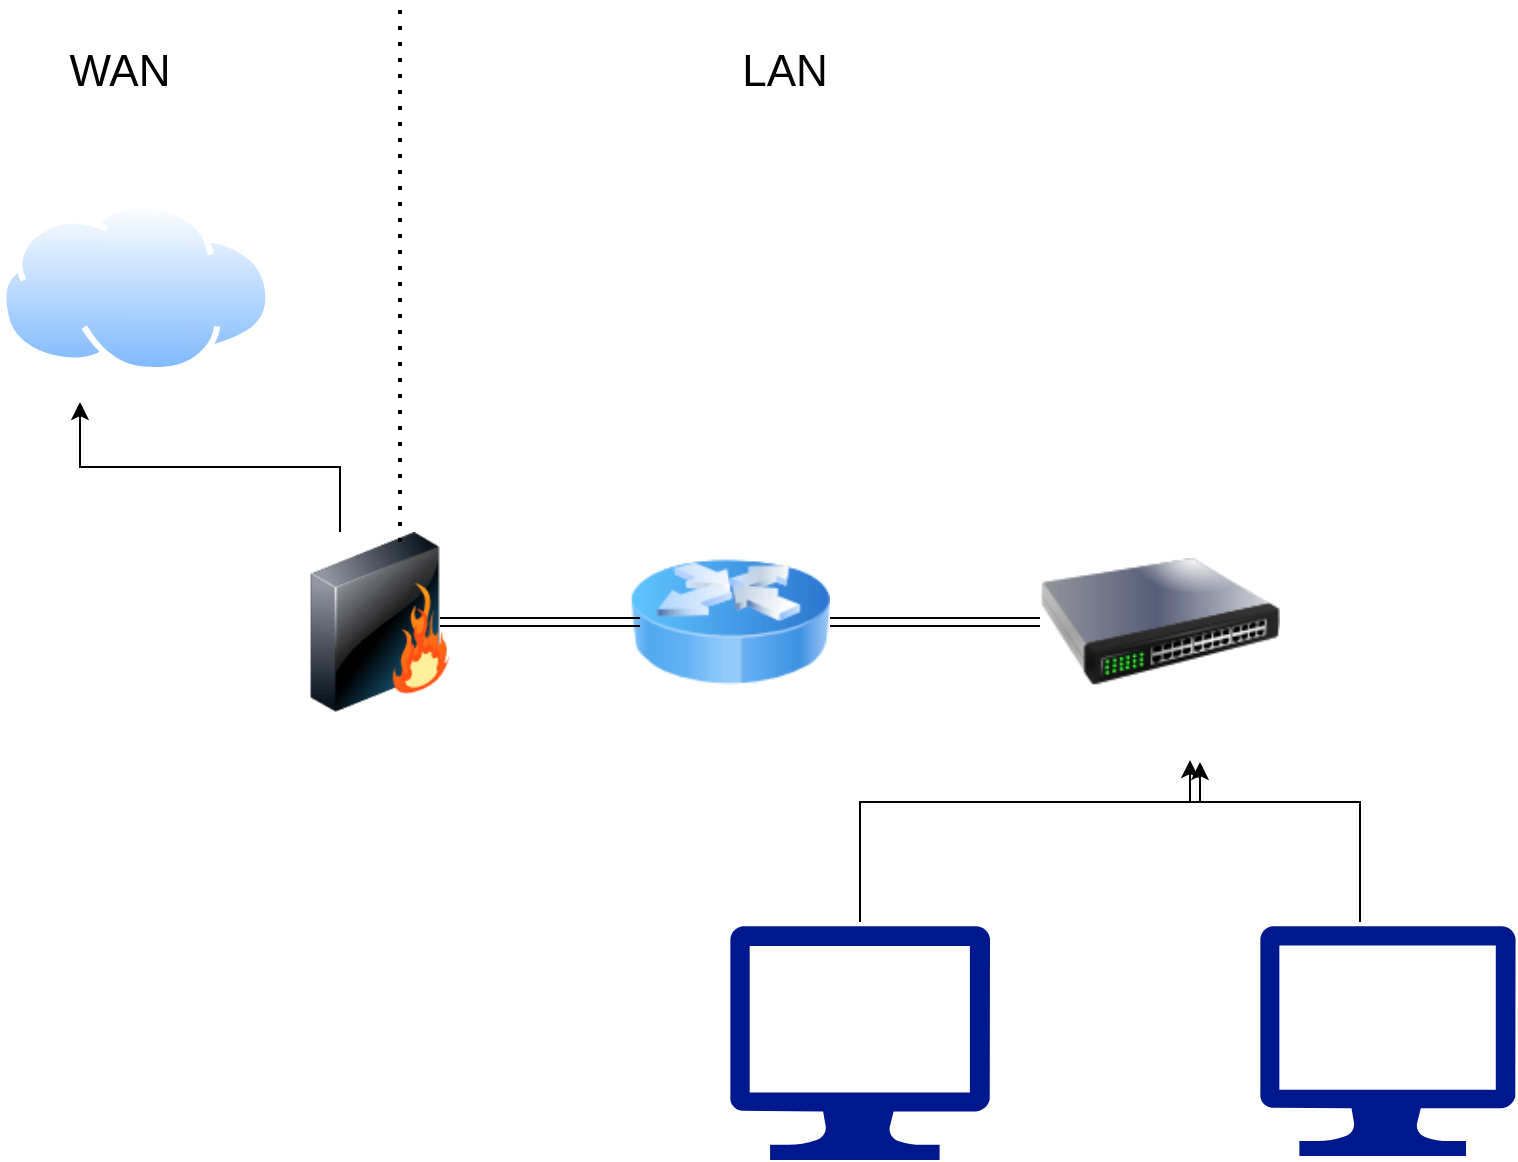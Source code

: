 <mxfile version="17.4.0" type="google"><diagram id="Lkn3ZDAa0o6OHGU6LBqj" name="Page-1"><mxGraphModel grid="1" page="1" gridSize="10" guides="1" tooltips="1" connect="1" arrows="1" fold="1" pageScale="1" pageWidth="850" pageHeight="1100" math="0" shadow="0"><root><mxCell id="0"/><mxCell id="1" parent="0"/><mxCell id="vHPIQY-nhI7V_r_mCjis-1" value="" style="sketch=0;aspect=fixed;pointerEvents=1;shadow=0;dashed=0;html=1;strokeColor=none;labelPosition=center;verticalLabelPosition=bottom;verticalAlign=top;align=center;fillColor=#00188D;shape=mxgraph.azure.computer" vertex="1" parent="1"><mxGeometry x="690" y="602" width="127.78" height="115" as="geometry"/></mxCell><mxCell id="vHPIQY-nhI7V_r_mCjis-2" value="" style="sketch=0;aspect=fixed;pointerEvents=1;shadow=0;dashed=0;html=1;strokeColor=none;labelPosition=center;verticalLabelPosition=bottom;verticalAlign=top;align=center;fillColor=#00188D;shape=mxgraph.azure.computer" vertex="1" parent="1"><mxGeometry x="425" y="602" width="130" height="117" as="geometry"/></mxCell><mxCell id="vHPIQY-nhI7V_r_mCjis-3" value="" style="image;html=1;image=img/lib/clip_art/networking/Switch_128x128.png" vertex="1" parent="1"><mxGeometry x="580" y="380" width="120" height="140" as="geometry"/></mxCell><mxCell id="vHPIQY-nhI7V_r_mCjis-4" value="" style="image;html=1;image=img/lib/clip_art/networking/Router_Icon_128x128.png" vertex="1" parent="1"><mxGeometry x="375" y="405" width="100" height="90" as="geometry"/></mxCell><mxCell id="vHPIQY-nhI7V_r_mCjis-5" value="" style="image;html=1;image=img/lib/clip_art/networking/Firewall_128x128.png" vertex="1" parent="1"><mxGeometry x="210" y="405" width="80" height="90" as="geometry"/></mxCell><mxCell id="vHPIQY-nhI7V_r_mCjis-6" value="" style="aspect=fixed;perimeter=ellipsePerimeter;html=1;align=center;shadow=0;dashed=0;spacingTop=3;image;image=img/lib/active_directory/internet_cloud.svg;" vertex="1" parent="1"><mxGeometry x="60" y="240" width="135.87" height="85.6" as="geometry"/></mxCell><mxCell id="vHPIQY-nhI7V_r_mCjis-7" value="" style="edgeStyle=elbowEdgeStyle;elbow=vertical;endArrow=classic;html=1;rounded=0;" edge="1" parent="1" target="vHPIQY-nhI7V_r_mCjis-3"><mxGeometry width="50" height="50" relative="1" as="geometry"><mxPoint x="490" y="600" as="sourcePoint"/><mxPoint x="540" y="480" as="targetPoint"/><Array as="points"><mxPoint x="660" y="540"/></Array></mxGeometry></mxCell><mxCell id="vHPIQY-nhI7V_r_mCjis-8" value="" style="edgeStyle=elbowEdgeStyle;elbow=vertical;endArrow=classic;html=1;rounded=0;entryX=0.625;entryY=0.993;entryDx=0;entryDy=0;entryPerimeter=0;" edge="1" parent="1" target="vHPIQY-nhI7V_r_mCjis-3"><mxGeometry width="50" height="50" relative="1" as="geometry"><mxPoint x="740" y="600" as="sourcePoint"/><mxPoint x="680" y="530" as="targetPoint"/><Array as="points"><mxPoint x="640" y="540"/><mxPoint x="740" y="570"/></Array></mxGeometry></mxCell><mxCell id="vHPIQY-nhI7V_r_mCjis-9" value="" style="shape=link;html=1;rounded=0;" edge="1" parent="1" source="vHPIQY-nhI7V_r_mCjis-4"><mxGeometry width="100" relative="1" as="geometry"><mxPoint x="475" y="450" as="sourcePoint"/><mxPoint x="580" y="450" as="targetPoint"/></mxGeometry></mxCell><mxCell id="vHPIQY-nhI7V_r_mCjis-10" value="" style="shape=link;html=1;rounded=0;" edge="1" parent="1"><mxGeometry width="100" relative="1" as="geometry"><mxPoint x="280" y="450" as="sourcePoint"/><mxPoint x="380" y="450" as="targetPoint"/></mxGeometry></mxCell><mxCell id="vHPIQY-nhI7V_r_mCjis-12" value="" style="edgeStyle=elbowEdgeStyle;elbow=vertical;endArrow=classic;html=1;rounded=0;exitX=0.25;exitY=0;exitDx=0;exitDy=0;" edge="1" parent="1" source="vHPIQY-nhI7V_r_mCjis-5"><mxGeometry width="50" height="50" relative="1" as="geometry"><mxPoint x="130" y="460" as="sourcePoint"/><mxPoint x="100" y="340" as="targetPoint"/></mxGeometry></mxCell><mxCell id="vHPIQY-nhI7V_r_mCjis-13" value="" style="endArrow=none;dashed=1;html=1;dashPattern=1 3;strokeWidth=2;rounded=0;" edge="1" parent="1"><mxGeometry width="50" height="50" relative="1" as="geometry"><mxPoint x="260" y="410" as="sourcePoint"/><mxPoint x="260" y="140" as="targetPoint"/></mxGeometry></mxCell><mxCell id="vHPIQY-nhI7V_r_mCjis-14" value="LAN" style="text;html=1;strokeColor=none;fillColor=none;align=center;verticalAlign=middle;whiteSpace=wrap;rounded=0;fontSize=22;" vertex="1" parent="1"><mxGeometry x="415" y="160" width="75" height="30" as="geometry"/></mxCell><mxCell id="vHPIQY-nhI7V_r_mCjis-15" value="WAN" style="text;html=1;strokeColor=none;fillColor=none;align=center;verticalAlign=middle;whiteSpace=wrap;rounded=0;fontSize=22;" vertex="1" parent="1"><mxGeometry x="90" y="160" width="60" height="30" as="geometry"/></mxCell></root></mxGraphModel></diagram></mxfile>
